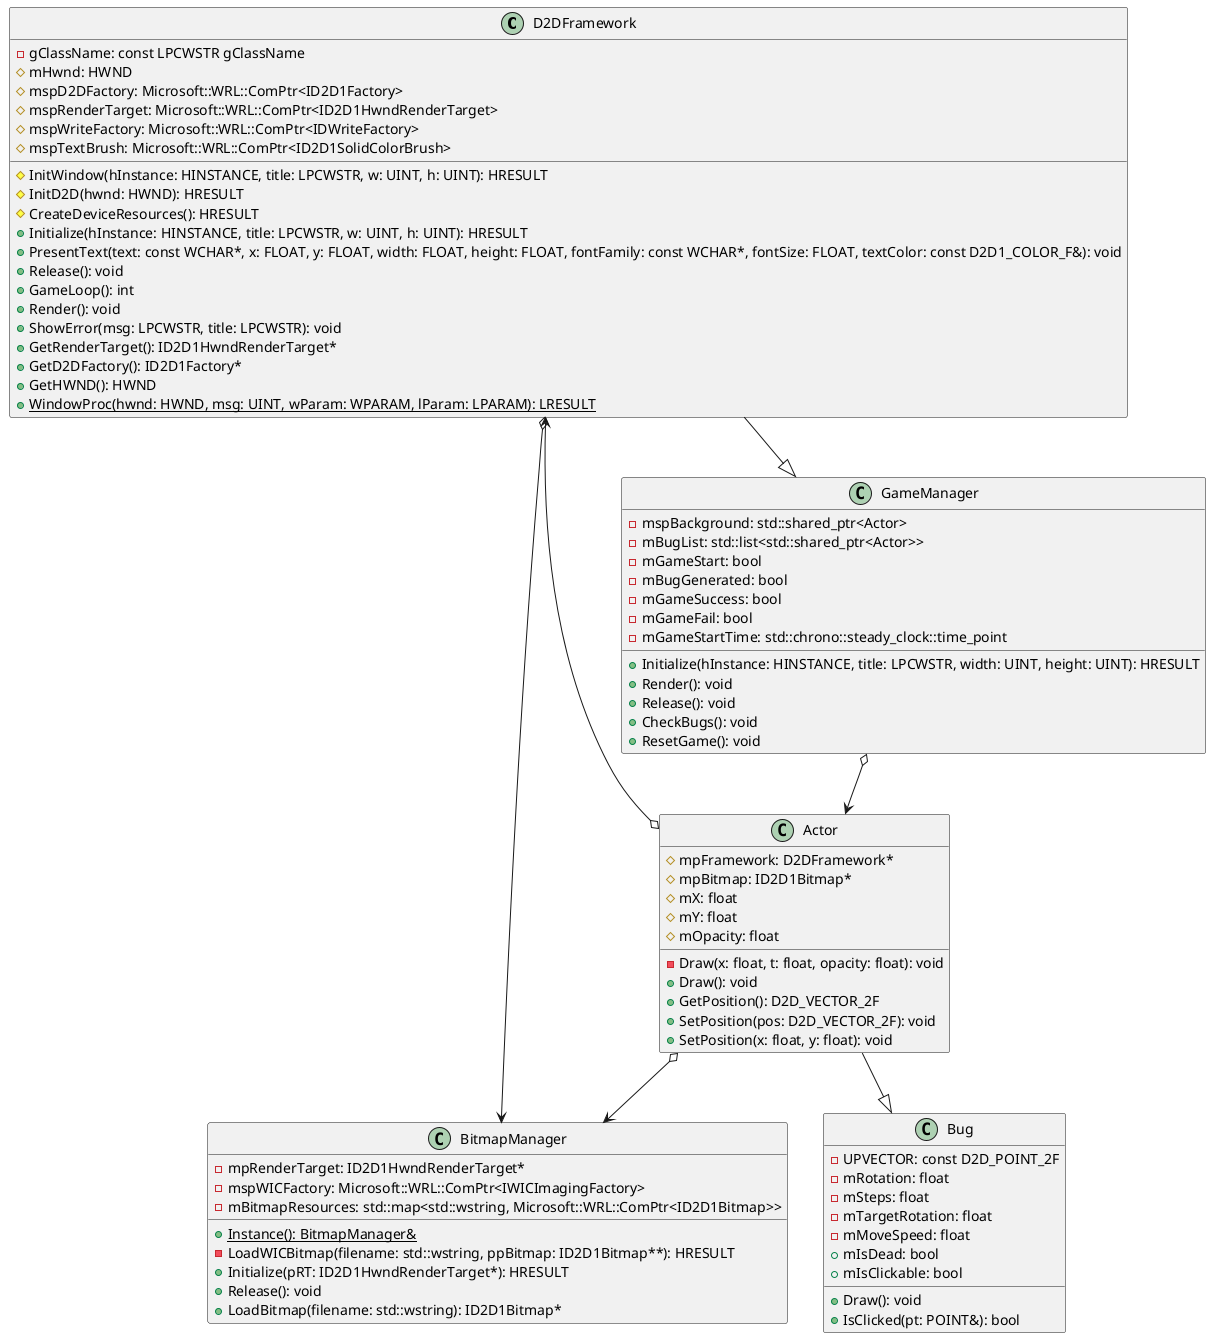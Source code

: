 @startuml

!define RECTANGLE class

RECTANGLE D2DFramework {
    - gClassName: const LPCWSTR gClassName
    # mHwnd: HWND
    # mspD2DFactory: Microsoft::WRL::ComPtr<ID2D1Factory>
    # mspRenderTarget: Microsoft::WRL::ComPtr<ID2D1HwndRenderTarget>
    # mspWriteFactory: Microsoft::WRL::ComPtr<IDWriteFactory>
    # mspTextBrush: Microsoft::WRL::ComPtr<ID2D1SolidColorBrush>

    # InitWindow(hInstance: HINSTANCE, title: LPCWSTR, w: UINT, h: UINT): HRESULT
    # InitD2D(hwnd: HWND): HRESULT
    # CreateDeviceResources(): HRESULT
    + Initialize(hInstance: HINSTANCE, title: LPCWSTR, w: UINT, h: UINT): HRESULT
    + PresentText(text: const WCHAR*, x: FLOAT, y: FLOAT, width: FLOAT, height: FLOAT, fontFamily: const WCHAR*, fontSize: FLOAT, textColor: const D2D1_COLOR_F&): void
    + Release(): void
    + GameLoop(): int
    + Render(): void
    + ShowError(msg: LPCWSTR, title: LPCWSTR): void
    + GetRenderTarget(): ID2D1HwndRenderTarget*
    + GetD2DFactory(): ID2D1Factory*
    + GetHWND(): HWND
    {static} + WindowProc(hwnd: HWND, msg: UINT, wParam: WPARAM, lParam: LPARAM): LRESULT
}

RECTANGLE BitmapManager {
    - mpRenderTarget: ID2D1HwndRenderTarget*
    - mspWICFactory: Microsoft::WRL::ComPtr<IWICImagingFactory>
    - mBitmapResources: std::map<std::wstring, Microsoft::WRL::ComPtr<ID2D1Bitmap>>

    {static} + Instance(): BitmapManager&
    - LoadWICBitmap(filename: std::wstring, ppBitmap: ID2D1Bitmap**): HRESULT
    + Initialize(pRT: ID2D1HwndRenderTarget*): HRESULT
    + Release(): void
    + LoadBitmap(filename: std::wstring): ID2D1Bitmap*
}

RECTANGLE Actor {
    # mpFramework: D2DFramework*
    # mpBitmap: ID2D1Bitmap*
    # mX: float
    # mY: float
    # mOpacity: float

    - Draw(x: float, t: float, opacity: float): void
    + Draw(): void
    + GetPosition(): D2D_VECTOR_2F
    + SetPosition(pos: D2D_VECTOR_2F): void
    + SetPosition(x: float, y: float): void
}

RECTANGLE Bug {
    - UPVECTOR: const D2D_POINT_2F
    - mRotation: float
    - mSteps: float
    - mTargetRotation: float
    - mMoveSpeed: float
    + mIsDead: bool
    + mIsClickable: bool

    + Draw(): void
    + IsClicked(pt: POINT&): bool
}

RECTANGLE GameManager {
    - mspBackground: std::shared_ptr<Actor>
    - mBugList: std::list<std::shared_ptr<Actor>>
    - mGameStart: bool
    - mBugGenerated: bool
    - mGameSuccess: bool
    - mGameFail: bool
    - mGameStartTime: std::chrono::steady_clock::time_point

    + Initialize(hInstance: HINSTANCE, title: LPCWSTR, width: UINT, height: UINT): HRESULT
    + Render(): void
    + Release(): void
    + CheckBugs(): void
    + ResetGame(): void
}

D2DFramework --|> GameManager
Actor --|> Bug
D2DFramework o--> BitmapManager
Actor o--> BitmapManager
GameManager o--> Actor
D2DFramework <--o Actor

@enduml